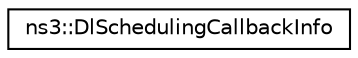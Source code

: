 digraph "Graphical Class Hierarchy"
{
 // LATEX_PDF_SIZE
  edge [fontname="Helvetica",fontsize="10",labelfontname="Helvetica",labelfontsize="10"];
  node [fontname="Helvetica",fontsize="10",shape=record];
  rankdir="LR";
  Node0 [label="ns3::DlSchedulingCallbackInfo",height=0.2,width=0.4,color="black", fillcolor="white", style="filled",URL="$structns3_1_1_dl_scheduling_callback_info.html",tooltip="DlSchedulingCallbackInfo structure."];
}
